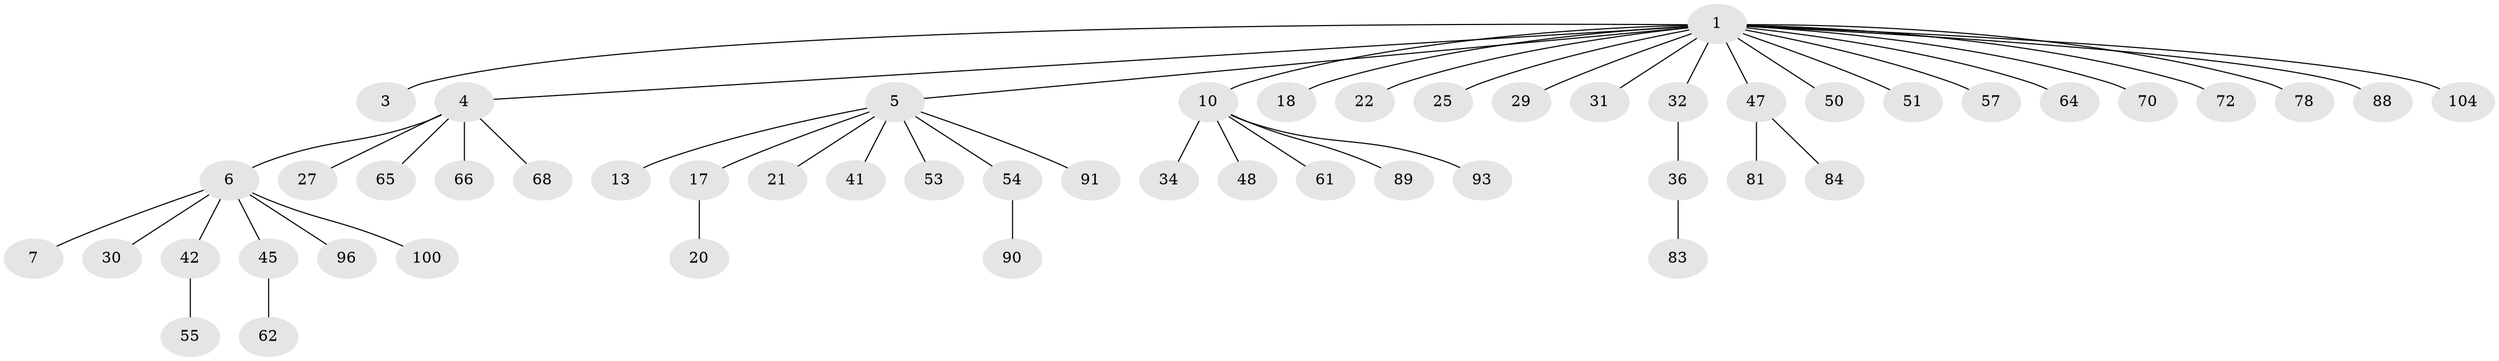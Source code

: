 // original degree distribution, {19: 0.009615384615384616, 3: 0.08653846153846154, 1: 0.6730769230769231, 6: 0.028846153846153848, 13: 0.009615384615384616, 9: 0.009615384615384616, 5: 0.019230769230769232, 4: 0.028846153846153848, 2: 0.1346153846153846}
// Generated by graph-tools (version 1.1) at 2025/14/03/09/25 04:14:21]
// undirected, 52 vertices, 51 edges
graph export_dot {
graph [start="1"]
  node [color=gray90,style=filled];
  1 [super="+2+23+26+38+37+56"];
  3;
  4;
  5 [super="+8+28+52+103+95+46+14+59"];
  6 [super="+16+9+11+99+19+24"];
  7;
  10 [super="+60+73+12"];
  13;
  17 [super="+58+86+79+49"];
  18;
  20 [super="+43+74"];
  21 [super="+71+44"];
  22;
  25;
  27 [super="+77+87+97"];
  29;
  30;
  31;
  32 [super="+33"];
  34 [super="+69"];
  36;
  41;
  42 [super="+98"];
  45;
  47;
  48;
  50;
  51;
  53;
  54;
  55;
  57;
  61;
  62 [super="+92"];
  64;
  65;
  66 [super="+80"];
  68;
  70;
  72;
  78;
  81;
  83 [super="+85"];
  84;
  88;
  89;
  90;
  91;
  93;
  96;
  100;
  104;
  1 -- 4;
  1 -- 10;
  1 -- 18;
  1 -- 22;
  1 -- 25;
  1 -- 29;
  1 -- 31;
  1 -- 32;
  1 -- 50;
  1 -- 51;
  1 -- 70;
  1 -- 78;
  1 -- 104;
  1 -- 3;
  1 -- 5;
  1 -- 64;
  1 -- 72;
  1 -- 57;
  1 -- 88;
  1 -- 47;
  4 -- 6;
  4 -- 27;
  4 -- 65;
  4 -- 66;
  4 -- 68;
  5 -- 13;
  5 -- 41;
  5 -- 53;
  5 -- 54;
  5 -- 91;
  5 -- 17;
  5 -- 21;
  6 -- 7;
  6 -- 42;
  6 -- 96;
  6 -- 100;
  6 -- 45;
  6 -- 30;
  10 -- 48;
  10 -- 34;
  10 -- 93;
  10 -- 89;
  10 -- 61;
  17 -- 20;
  32 -- 36;
  36 -- 83;
  42 -- 55;
  45 -- 62;
  47 -- 81;
  47 -- 84;
  54 -- 90;
}
